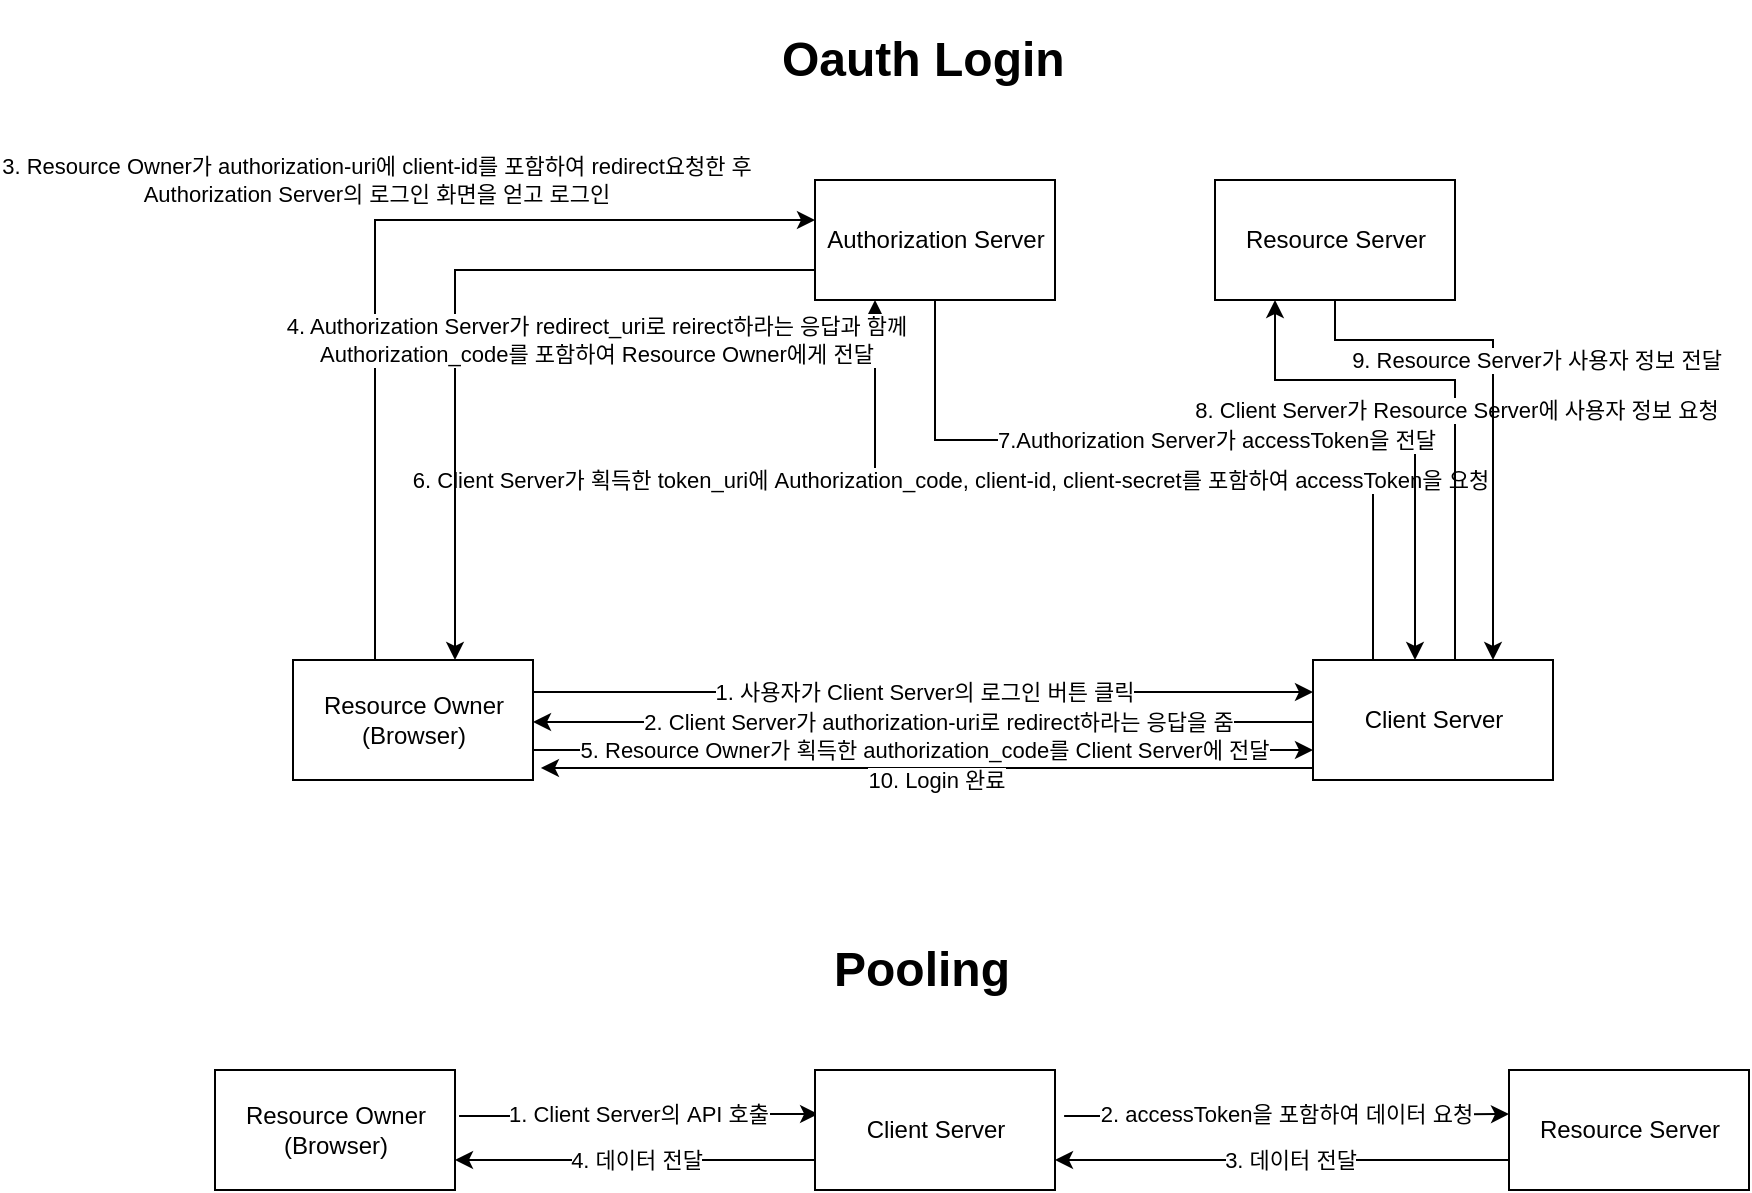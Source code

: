 <mxfile version="18.0.2" type="github"><diagram id="0olNeXQWjINQZvu6lN0X" name="Page-1"><mxGraphModel dx="2249" dy="794" grid="1" gridSize="10" guides="1" tooltips="1" connect="1" arrows="1" fold="1" page="1" pageScale="1" pageWidth="827" pageHeight="1169" math="0" shadow="0"><root><mxCell id="0"/><mxCell id="1" parent="0"/><mxCell id="josuYRWAuAv7qahsjw2j-20" value="2. Client Server가 authorization-uri로 redirect하라는 응답을 줌" style="edgeStyle=orthogonalEdgeStyle;rounded=0;orthogonalLoop=1;jettySize=auto;html=1;exitX=0;exitY=0.5;exitDx=0;exitDy=0;entryX=1;entryY=0.75;entryDx=0;entryDy=0;" edge="1" parent="1"><mxGeometry relative="1" as="geometry"><mxPoint x="585.5" y="466" as="sourcePoint"/><mxPoint x="195.5" y="481" as="targetPoint"/><Array as="points"><mxPoint x="585.5" y="481"/></Array></mxGeometry></mxCell><mxCell id="josuYRWAuAv7qahsjw2j-28" style="edgeStyle=orthogonalEdgeStyle;rounded=0;orthogonalLoop=1;jettySize=auto;html=1;exitX=0.25;exitY=0;exitDx=0;exitDy=0;entryX=0.25;entryY=1;entryDx=0;entryDy=0;" edge="1" parent="1" source="josuYRWAuAv7qahsjw2j-13" target="josuYRWAuAv7qahsjw2j-21"><mxGeometry relative="1" as="geometry"/></mxCell><mxCell id="josuYRWAuAv7qahsjw2j-31" value="6. Client Server가 획득한 token_uri에 Authorization_code, client-id, client-secret를 포함하여 accessToken을 요청" style="edgeLabel;html=1;align=center;verticalAlign=middle;resizable=0;points=[];" vertex="1" connectable="0" parent="josuYRWAuAv7qahsjw2j-28"><mxGeometry x="0.408" relative="1" as="geometry"><mxPoint as="offset"/></mxGeometry></mxCell><mxCell id="josuYRWAuAv7qahsjw2j-32" value="8. Client Server가 Resource Server에 사용자 정보 요청" style="edgeStyle=orthogonalEdgeStyle;rounded=0;orthogonalLoop=1;jettySize=auto;html=1;exitX=0.75;exitY=0;exitDx=0;exitDy=0;entryX=0.25;entryY=1;entryDx=0;entryDy=0;" edge="1" parent="1" source="josuYRWAuAv7qahsjw2j-13" target="josuYRWAuAv7qahsjw2j-27"><mxGeometry relative="1" as="geometry"><Array as="points"><mxPoint x="656.5" y="450"/><mxPoint x="656.5" y="310"/><mxPoint x="566.5" y="310"/></Array></mxGeometry></mxCell><mxCell id="josuYRWAuAv7qahsjw2j-34" value="10. Login 완료" style="edgeStyle=orthogonalEdgeStyle;rounded=0;orthogonalLoop=1;jettySize=auto;html=1;exitX=0;exitY=1;exitDx=0;exitDy=0;entryX=1.033;entryY=0.9;entryDx=0;entryDy=0;entryPerimeter=0;" edge="1" parent="1" source="josuYRWAuAv7qahsjw2j-13" target="josuYRWAuAv7qahsjw2j-14"><mxGeometry x="-0.005" y="6" relative="1" as="geometry"><Array as="points"><mxPoint x="585.5" y="504"/></Array><mxPoint as="offset"/></mxGeometry></mxCell><mxCell id="josuYRWAuAv7qahsjw2j-13" value="Client Server" style="rounded=0;whiteSpace=wrap;html=1;" vertex="1" parent="1"><mxGeometry x="585.5" y="450" width="120" height="60" as="geometry"/></mxCell><mxCell id="josuYRWAuAv7qahsjw2j-17" value="1. 사용자가 Client Server의 로그인 버튼 클릭" style="edgeStyle=orthogonalEdgeStyle;rounded=0;orthogonalLoop=1;jettySize=auto;html=1;exitX=1;exitY=0.5;exitDx=0;exitDy=0;" edge="1" parent="1"><mxGeometry relative="1" as="geometry"><mxPoint x="195.5" y="466" as="sourcePoint"/><mxPoint x="585.5" y="466" as="targetPoint"/></mxGeometry></mxCell><mxCell id="josuYRWAuAv7qahsjw2j-23" value="3. Resource Owner가 authorization-uri에 client-id를 포함하여 redirect요청한 후&lt;br&gt;Authorization Server의 로그인 화면을 얻고 로그인" style="edgeStyle=orthogonalEdgeStyle;rounded=0;orthogonalLoop=1;jettySize=auto;html=1;exitX=0.5;exitY=0;exitDx=0;exitDy=0;" edge="1" parent="1" source="josuYRWAuAv7qahsjw2j-14"><mxGeometry x="0.041" y="20" relative="1" as="geometry"><mxPoint x="336.5" y="230" as="targetPoint"/><Array as="points"><mxPoint x="116.5" y="450"/><mxPoint x="116.5" y="230"/></Array><mxPoint as="offset"/></mxGeometry></mxCell><mxCell id="josuYRWAuAv7qahsjw2j-26" value="5. Resource Owner가 획득한 authorization_code를 Client Server에 전달" style="edgeStyle=orthogonalEdgeStyle;rounded=0;orthogonalLoop=1;jettySize=auto;html=1;exitX=1;exitY=0.75;exitDx=0;exitDy=0;entryX=0;entryY=0.75;entryDx=0;entryDy=0;" edge="1" parent="1" source="josuYRWAuAv7qahsjw2j-14" target="josuYRWAuAv7qahsjw2j-13"><mxGeometry relative="1" as="geometry"/></mxCell><mxCell id="josuYRWAuAv7qahsjw2j-14" value="Resource Owner&lt;br&gt;(Browser)" style="rounded=0;whiteSpace=wrap;html=1;" vertex="1" parent="1"><mxGeometry x="75.5" y="450" width="120" height="60" as="geometry"/></mxCell><mxCell id="josuYRWAuAv7qahsjw2j-24" value="4. Authorization Server가 redirect_uri로 reirect하라는 응답과 함께&lt;br&gt;Authorization_code를 포함하여 Resource Owner에게 전달" style="edgeStyle=orthogonalEdgeStyle;rounded=0;orthogonalLoop=1;jettySize=auto;html=1;exitX=0;exitY=0.75;exitDx=0;exitDy=0;" edge="1" parent="1" source="josuYRWAuAv7qahsjw2j-21" target="josuYRWAuAv7qahsjw2j-14"><mxGeometry x="-0.413" y="35" relative="1" as="geometry"><Array as="points"><mxPoint x="156.5" y="255"/></Array><mxPoint as="offset"/></mxGeometry></mxCell><mxCell id="josuYRWAuAv7qahsjw2j-30" value="7.Authorization Server가 accessToken을 전달" style="edgeStyle=orthogonalEdgeStyle;rounded=0;orthogonalLoop=1;jettySize=auto;html=1;exitX=0.5;exitY=1;exitDx=0;exitDy=0;" edge="1" parent="1" source="josuYRWAuAv7qahsjw2j-21" target="josuYRWAuAv7qahsjw2j-13"><mxGeometry relative="1" as="geometry"><Array as="points"><mxPoint x="396.5" y="340"/><mxPoint x="636.5" y="340"/></Array></mxGeometry></mxCell><mxCell id="josuYRWAuAv7qahsjw2j-21" value="Authorization Server" style="rounded=0;whiteSpace=wrap;html=1;" vertex="1" parent="1"><mxGeometry x="336.5" y="210" width="120" height="60" as="geometry"/></mxCell><mxCell id="josuYRWAuAv7qahsjw2j-33" value="9. Resource Server가 사용자 정보 전달" style="edgeStyle=orthogonalEdgeStyle;rounded=0;orthogonalLoop=1;jettySize=auto;html=1;exitX=0.5;exitY=1;exitDx=0;exitDy=0;entryX=0.75;entryY=0;entryDx=0;entryDy=0;" edge="1" parent="1" source="josuYRWAuAv7qahsjw2j-27" target="josuYRWAuAv7qahsjw2j-13"><mxGeometry x="-0.158" y="21" relative="1" as="geometry"><Array as="points"><mxPoint x="596.5" y="290"/><mxPoint x="675.5" y="290"/></Array><mxPoint as="offset"/></mxGeometry></mxCell><mxCell id="josuYRWAuAv7qahsjw2j-27" value="Resource Server" style="rounded=0;whiteSpace=wrap;html=1;" vertex="1" parent="1"><mxGeometry x="536.5" y="210" width="120" height="60" as="geometry"/></mxCell><mxCell id="josuYRWAuAv7qahsjw2j-35" value="&lt;h1&gt;Oauth Login&lt;/h1&gt;" style="text;html=1;strokeColor=none;fillColor=none;spacing=5;spacingTop=-20;whiteSpace=wrap;overflow=hidden;rounded=0;" vertex="1" parent="1"><mxGeometry x="314.5" y="130" width="151" height="40" as="geometry"/></mxCell><mxCell id="josuYRWAuAv7qahsjw2j-39" value="1. Client Server의 API 호출" style="edgeStyle=orthogonalEdgeStyle;rounded=0;orthogonalLoop=1;jettySize=auto;html=1;exitX=1.017;exitY=0.383;exitDx=0;exitDy=0;exitPerimeter=0;entryX=0.013;entryY=0.367;entryDx=0;entryDy=0;entryPerimeter=0;" edge="1" parent="1" source="josuYRWAuAv7qahsjw2j-36" target="josuYRWAuAv7qahsjw2j-37"><mxGeometry relative="1" as="geometry"><mxPoint x="156" y="678" as="sourcePoint"/><mxPoint x="330" y="678" as="targetPoint"/></mxGeometry></mxCell><mxCell id="josuYRWAuAv7qahsjw2j-36" value="Resource Owner&lt;br&gt;(Browser)" style="rounded=0;whiteSpace=wrap;html=1;" vertex="1" parent="1"><mxGeometry x="36.5" y="655" width="120" height="60" as="geometry"/></mxCell><mxCell id="josuYRWAuAv7qahsjw2j-40" value="2. accessToken을 포함하여 데이터 요청" style="edgeStyle=orthogonalEdgeStyle;rounded=0;orthogonalLoop=1;jettySize=auto;html=1;exitX=1.038;exitY=0.383;exitDx=0;exitDy=0;exitPerimeter=0;" edge="1" parent="1" source="josuYRWAuAv7qahsjw2j-37"><mxGeometry relative="1" as="geometry"><mxPoint x="390.5" y="677" as="sourcePoint"/><mxPoint x="683.5" y="677" as="targetPoint"/></mxGeometry></mxCell><mxCell id="josuYRWAuAv7qahsjw2j-44" value="4. 데이터 전달" style="edgeStyle=orthogonalEdgeStyle;rounded=0;orthogonalLoop=1;jettySize=auto;html=1;exitX=0;exitY=0.75;exitDx=0;exitDy=0;entryX=1;entryY=0.75;entryDx=0;entryDy=0;" edge="1" parent="1" source="josuYRWAuAv7qahsjw2j-37"><mxGeometry relative="1" as="geometry"><mxPoint x="330.5" y="700" as="sourcePoint"/><mxPoint x="156.5" y="700" as="targetPoint"/></mxGeometry></mxCell><mxCell id="josuYRWAuAv7qahsjw2j-37" value="Client Server" style="rounded=0;whiteSpace=wrap;html=1;" vertex="1" parent="1"><mxGeometry x="336.5" y="655" width="120" height="60" as="geometry"/></mxCell><mxCell id="josuYRWAuAv7qahsjw2j-43" value="3. 데이터 전달" style="edgeStyle=orthogonalEdgeStyle;rounded=0;orthogonalLoop=1;jettySize=auto;html=1;exitX=0;exitY=0.75;exitDx=0;exitDy=0;entryX=1;entryY=0.75;entryDx=0;entryDy=0;" edge="1" parent="1" target="josuYRWAuAv7qahsjw2j-37"><mxGeometry relative="1" as="geometry"><mxPoint x="683.5" y="692" as="sourcePoint"/><mxPoint x="390.5" y="692" as="targetPoint"/><Array as="points"><mxPoint x="683.5" y="700"/></Array></mxGeometry></mxCell><mxCell id="josuYRWAuAv7qahsjw2j-38" value="Resource Server" style="rounded=0;whiteSpace=wrap;html=1;" vertex="1" parent="1"><mxGeometry x="683.5" y="655" width="120" height="60" as="geometry"/></mxCell><mxCell id="josuYRWAuAv7qahsjw2j-41" value="&lt;h1&gt;Pooling&lt;/h1&gt;" style="text;html=1;strokeColor=none;fillColor=none;spacing=5;spacingTop=-20;whiteSpace=wrap;overflow=hidden;rounded=0;" vertex="1" parent="1"><mxGeometry x="340.5" y="585" width="99" height="40" as="geometry"/></mxCell></root></mxGraphModel></diagram></mxfile>